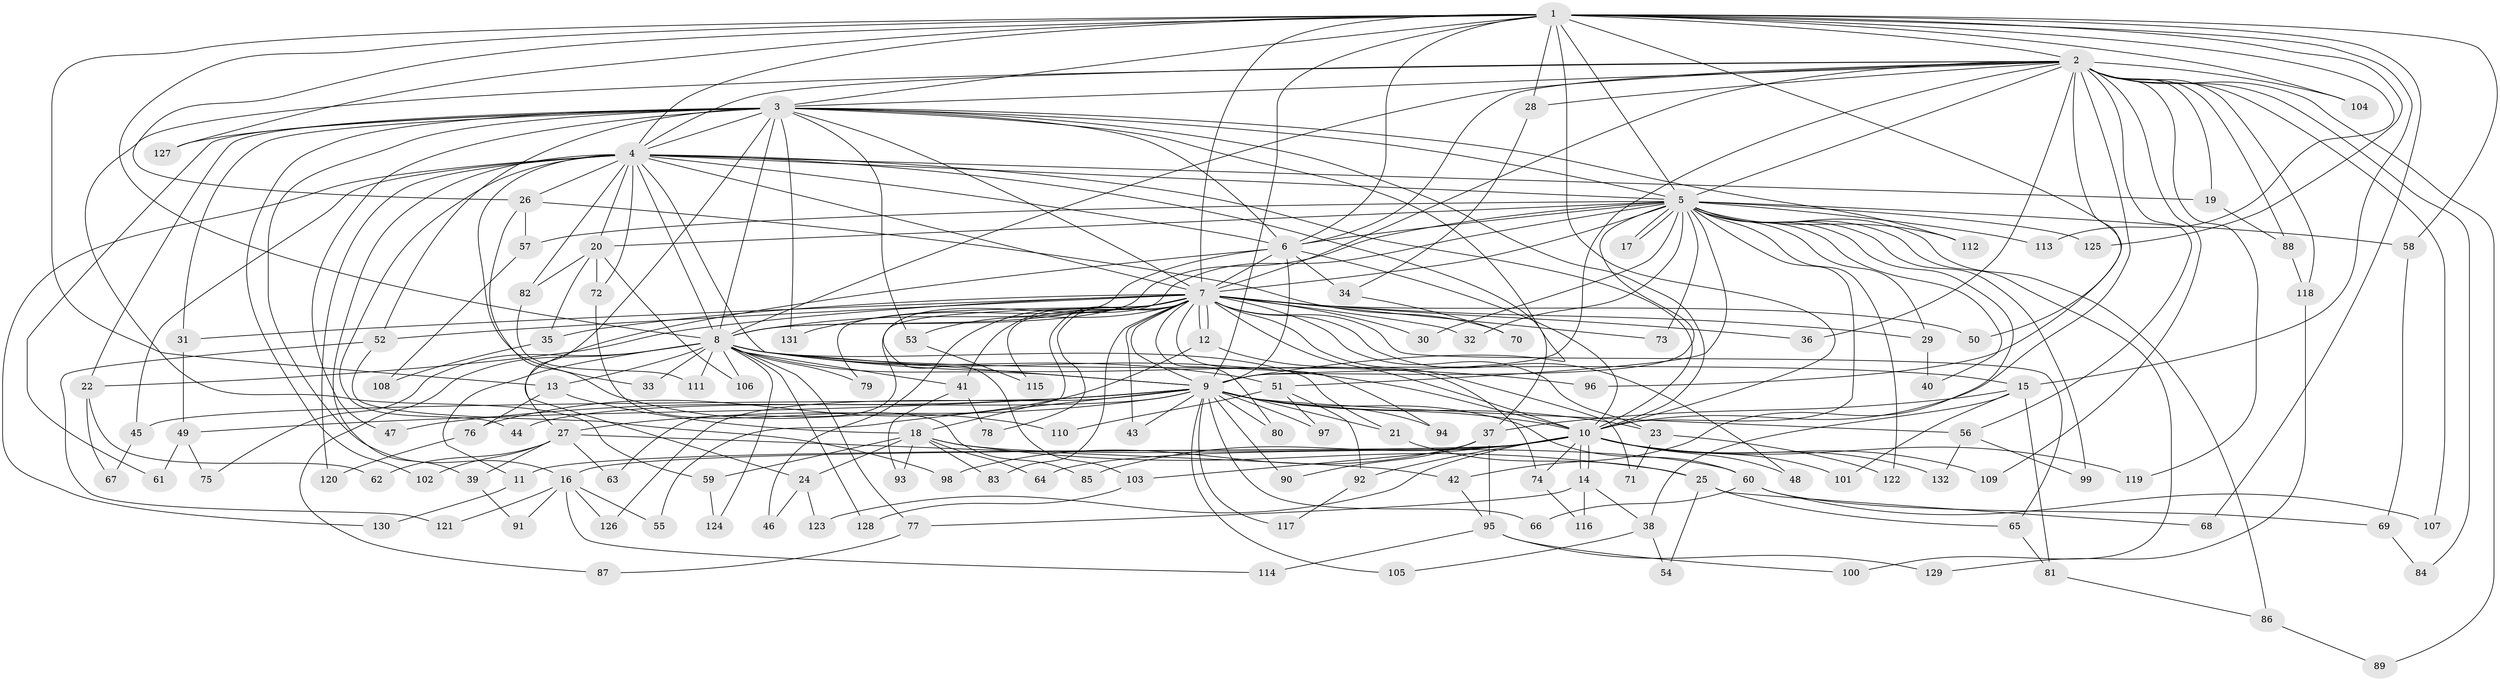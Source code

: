 // coarse degree distribution, {20: 0.009615384615384616, 22: 0.009615384615384616, 21: 0.009615384615384616, 19: 0.009615384615384616, 26: 0.019230769230769232, 15: 0.009615384615384616, 36: 0.009615384615384616, 25: 0.009615384615384616, 24: 0.009615384615384616, 5: 0.0673076923076923, 6: 0.019230769230769232, 7: 0.009615384615384616, 2: 0.5384615384615384, 12: 0.009615384615384616, 3: 0.19230769230769232, 4: 0.0673076923076923}
// Generated by graph-tools (version 1.1) at 2025/23/03/03/25 07:23:42]
// undirected, 132 vertices, 289 edges
graph export_dot {
graph [start="1"]
  node [color=gray90,style=filled];
  1;
  2;
  3;
  4;
  5;
  6;
  7;
  8;
  9;
  10;
  11;
  12;
  13;
  14;
  15;
  16;
  17;
  18;
  19;
  20;
  21;
  22;
  23;
  24;
  25;
  26;
  27;
  28;
  29;
  30;
  31;
  32;
  33;
  34;
  35;
  36;
  37;
  38;
  39;
  40;
  41;
  42;
  43;
  44;
  45;
  46;
  47;
  48;
  49;
  50;
  51;
  52;
  53;
  54;
  55;
  56;
  57;
  58;
  59;
  60;
  61;
  62;
  63;
  64;
  65;
  66;
  67;
  68;
  69;
  70;
  71;
  72;
  73;
  74;
  75;
  76;
  77;
  78;
  79;
  80;
  81;
  82;
  83;
  84;
  85;
  86;
  87;
  88;
  89;
  90;
  91;
  92;
  93;
  94;
  95;
  96;
  97;
  98;
  99;
  100;
  101;
  102;
  103;
  104;
  105;
  106;
  107;
  108;
  109;
  110;
  111;
  112;
  113;
  114;
  115;
  116;
  117;
  118;
  119;
  120;
  121;
  122;
  123;
  124;
  125;
  126;
  127;
  128;
  129;
  130;
  131;
  132;
  1 -- 2;
  1 -- 3;
  1 -- 4;
  1 -- 5;
  1 -- 6;
  1 -- 7;
  1 -- 8;
  1 -- 9;
  1 -- 10;
  1 -- 13;
  1 -- 15;
  1 -- 26;
  1 -- 28;
  1 -- 58;
  1 -- 68;
  1 -- 96;
  1 -- 104;
  1 -- 113;
  1 -- 125;
  1 -- 127;
  2 -- 3;
  2 -- 4;
  2 -- 5;
  2 -- 6;
  2 -- 7;
  2 -- 8;
  2 -- 9;
  2 -- 10;
  2 -- 19;
  2 -- 28;
  2 -- 36;
  2 -- 50;
  2 -- 56;
  2 -- 59;
  2 -- 84;
  2 -- 88;
  2 -- 89;
  2 -- 104;
  2 -- 107;
  2 -- 109;
  2 -- 118;
  2 -- 119;
  3 -- 4;
  3 -- 5;
  3 -- 6;
  3 -- 7;
  3 -- 8;
  3 -- 9;
  3 -- 10;
  3 -- 16;
  3 -- 22;
  3 -- 24;
  3 -- 31;
  3 -- 47;
  3 -- 52;
  3 -- 53;
  3 -- 61;
  3 -- 102;
  3 -- 112;
  3 -- 127;
  3 -- 131;
  4 -- 5;
  4 -- 6;
  4 -- 7;
  4 -- 8;
  4 -- 9;
  4 -- 10;
  4 -- 19;
  4 -- 20;
  4 -- 26;
  4 -- 33;
  4 -- 37;
  4 -- 39;
  4 -- 44;
  4 -- 45;
  4 -- 72;
  4 -- 82;
  4 -- 120;
  4 -- 130;
  5 -- 6;
  5 -- 7;
  5 -- 8;
  5 -- 9;
  5 -- 10;
  5 -- 17;
  5 -- 17;
  5 -- 20;
  5 -- 29;
  5 -- 30;
  5 -- 32;
  5 -- 40;
  5 -- 42;
  5 -- 51;
  5 -- 57;
  5 -- 58;
  5 -- 73;
  5 -- 86;
  5 -- 99;
  5 -- 100;
  5 -- 103;
  5 -- 112;
  5 -- 113;
  5 -- 122;
  5 -- 125;
  6 -- 7;
  6 -- 8;
  6 -- 9;
  6 -- 10;
  6 -- 27;
  6 -- 34;
  7 -- 8;
  7 -- 9;
  7 -- 10;
  7 -- 12;
  7 -- 12;
  7 -- 18;
  7 -- 22;
  7 -- 23;
  7 -- 29;
  7 -- 30;
  7 -- 31;
  7 -- 32;
  7 -- 35;
  7 -- 36;
  7 -- 41;
  7 -- 43;
  7 -- 46;
  7 -- 48;
  7 -- 50;
  7 -- 52;
  7 -- 53;
  7 -- 63;
  7 -- 65;
  7 -- 71;
  7 -- 73;
  7 -- 78;
  7 -- 79;
  7 -- 80;
  7 -- 83;
  7 -- 94;
  7 -- 115;
  7 -- 131;
  8 -- 9;
  8 -- 10;
  8 -- 11;
  8 -- 13;
  8 -- 15;
  8 -- 21;
  8 -- 33;
  8 -- 41;
  8 -- 51;
  8 -- 75;
  8 -- 77;
  8 -- 79;
  8 -- 87;
  8 -- 96;
  8 -- 106;
  8 -- 111;
  8 -- 124;
  8 -- 128;
  9 -- 10;
  9 -- 21;
  9 -- 23;
  9 -- 27;
  9 -- 43;
  9 -- 44;
  9 -- 45;
  9 -- 47;
  9 -- 49;
  9 -- 55;
  9 -- 56;
  9 -- 60;
  9 -- 66;
  9 -- 80;
  9 -- 90;
  9 -- 94;
  9 -- 97;
  9 -- 105;
  9 -- 117;
  9 -- 126;
  10 -- 11;
  10 -- 14;
  10 -- 14;
  10 -- 16;
  10 -- 48;
  10 -- 64;
  10 -- 74;
  10 -- 85;
  10 -- 92;
  10 -- 101;
  10 -- 103;
  10 -- 109;
  10 -- 119;
  10 -- 123;
  10 -- 132;
  11 -- 130;
  12 -- 74;
  12 -- 76;
  13 -- 18;
  13 -- 76;
  14 -- 38;
  14 -- 77;
  14 -- 116;
  15 -- 37;
  15 -- 38;
  15 -- 81;
  15 -- 101;
  16 -- 55;
  16 -- 91;
  16 -- 114;
  16 -- 121;
  16 -- 126;
  18 -- 24;
  18 -- 25;
  18 -- 59;
  18 -- 60;
  18 -- 64;
  18 -- 83;
  18 -- 93;
  19 -- 88;
  20 -- 35;
  20 -- 72;
  20 -- 82;
  20 -- 106;
  21 -- 25;
  22 -- 62;
  22 -- 67;
  23 -- 71;
  23 -- 122;
  24 -- 46;
  24 -- 123;
  25 -- 54;
  25 -- 65;
  25 -- 68;
  26 -- 57;
  26 -- 70;
  26 -- 110;
  27 -- 39;
  27 -- 42;
  27 -- 62;
  27 -- 63;
  27 -- 102;
  28 -- 34;
  29 -- 40;
  31 -- 49;
  34 -- 70;
  35 -- 108;
  37 -- 90;
  37 -- 95;
  37 -- 98;
  38 -- 54;
  38 -- 105;
  39 -- 91;
  41 -- 78;
  41 -- 93;
  42 -- 95;
  45 -- 67;
  49 -- 61;
  49 -- 75;
  51 -- 92;
  51 -- 97;
  51 -- 110;
  52 -- 98;
  52 -- 121;
  53 -- 115;
  56 -- 99;
  56 -- 132;
  57 -- 108;
  58 -- 69;
  59 -- 124;
  60 -- 66;
  60 -- 69;
  60 -- 107;
  65 -- 81;
  69 -- 84;
  72 -- 85;
  74 -- 116;
  76 -- 120;
  77 -- 87;
  81 -- 86;
  82 -- 111;
  86 -- 89;
  88 -- 118;
  92 -- 117;
  95 -- 100;
  95 -- 114;
  95 -- 129;
  103 -- 128;
  118 -- 129;
}
